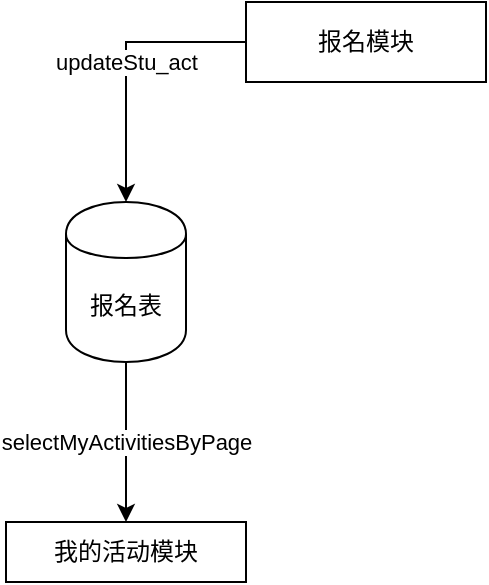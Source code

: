 <mxfile version="13.5.1" type="device"><diagram id="1067oFxtGMfDyS9zB6VU" name="Page-1"><mxGraphModel dx="1264" dy="601" grid="1" gridSize="10" guides="1" tooltips="1" connect="1" arrows="1" fold="1" page="1" pageScale="1" pageWidth="827" pageHeight="1169" math="0" shadow="0"><root><mxCell id="0"/><mxCell id="1" parent="0"/><mxCell id="IiLd0mx7cwh3jzifQ2A1-3" value="我的活动模块" style="rounded=0;whiteSpace=wrap;html=1;" parent="1" vertex="1"><mxGeometry x="210" y="330" width="120" height="30" as="geometry"/></mxCell><mxCell id="IiLd0mx7cwh3jzifQ2A1-6" value="selectMyActivitiesByPage" style="edgeStyle=orthogonalEdgeStyle;rounded=0;orthogonalLoop=1;jettySize=auto;html=1;entryX=0.5;entryY=0;entryDx=0;entryDy=0;exitX=0.5;exitY=1;exitDx=0;exitDy=0;" parent="1" source="IiLd0mx7cwh3jzifQ2A1-4" target="IiLd0mx7cwh3jzifQ2A1-3" edge="1"><mxGeometry relative="1" as="geometry"/></mxCell><mxCell id="IiLd0mx7cwh3jzifQ2A1-4" value="报名表" style="shape=cylinder;whiteSpace=wrap;html=1;boundedLbl=1;backgroundOutline=1;" parent="1" vertex="1"><mxGeometry x="240" y="170" width="60" height="80" as="geometry"/></mxCell><mxCell id="APnBrsxIo6V9IDQPIDNN-2" value="updateStu_act" style="edgeStyle=orthogonalEdgeStyle;rounded=0;orthogonalLoop=1;jettySize=auto;html=1;entryX=0.5;entryY=0;entryDx=0;entryDy=0;" parent="1" source="APnBrsxIo6V9IDQPIDNN-1" target="IiLd0mx7cwh3jzifQ2A1-4" edge="1"><mxGeometry relative="1" as="geometry"/></mxCell><mxCell id="APnBrsxIo6V9IDQPIDNN-1" value="报名模块" style="rounded=0;whiteSpace=wrap;html=1;" parent="1" vertex="1"><mxGeometry x="330" y="70" width="120" height="40" as="geometry"/></mxCell></root></mxGraphModel></diagram></mxfile>